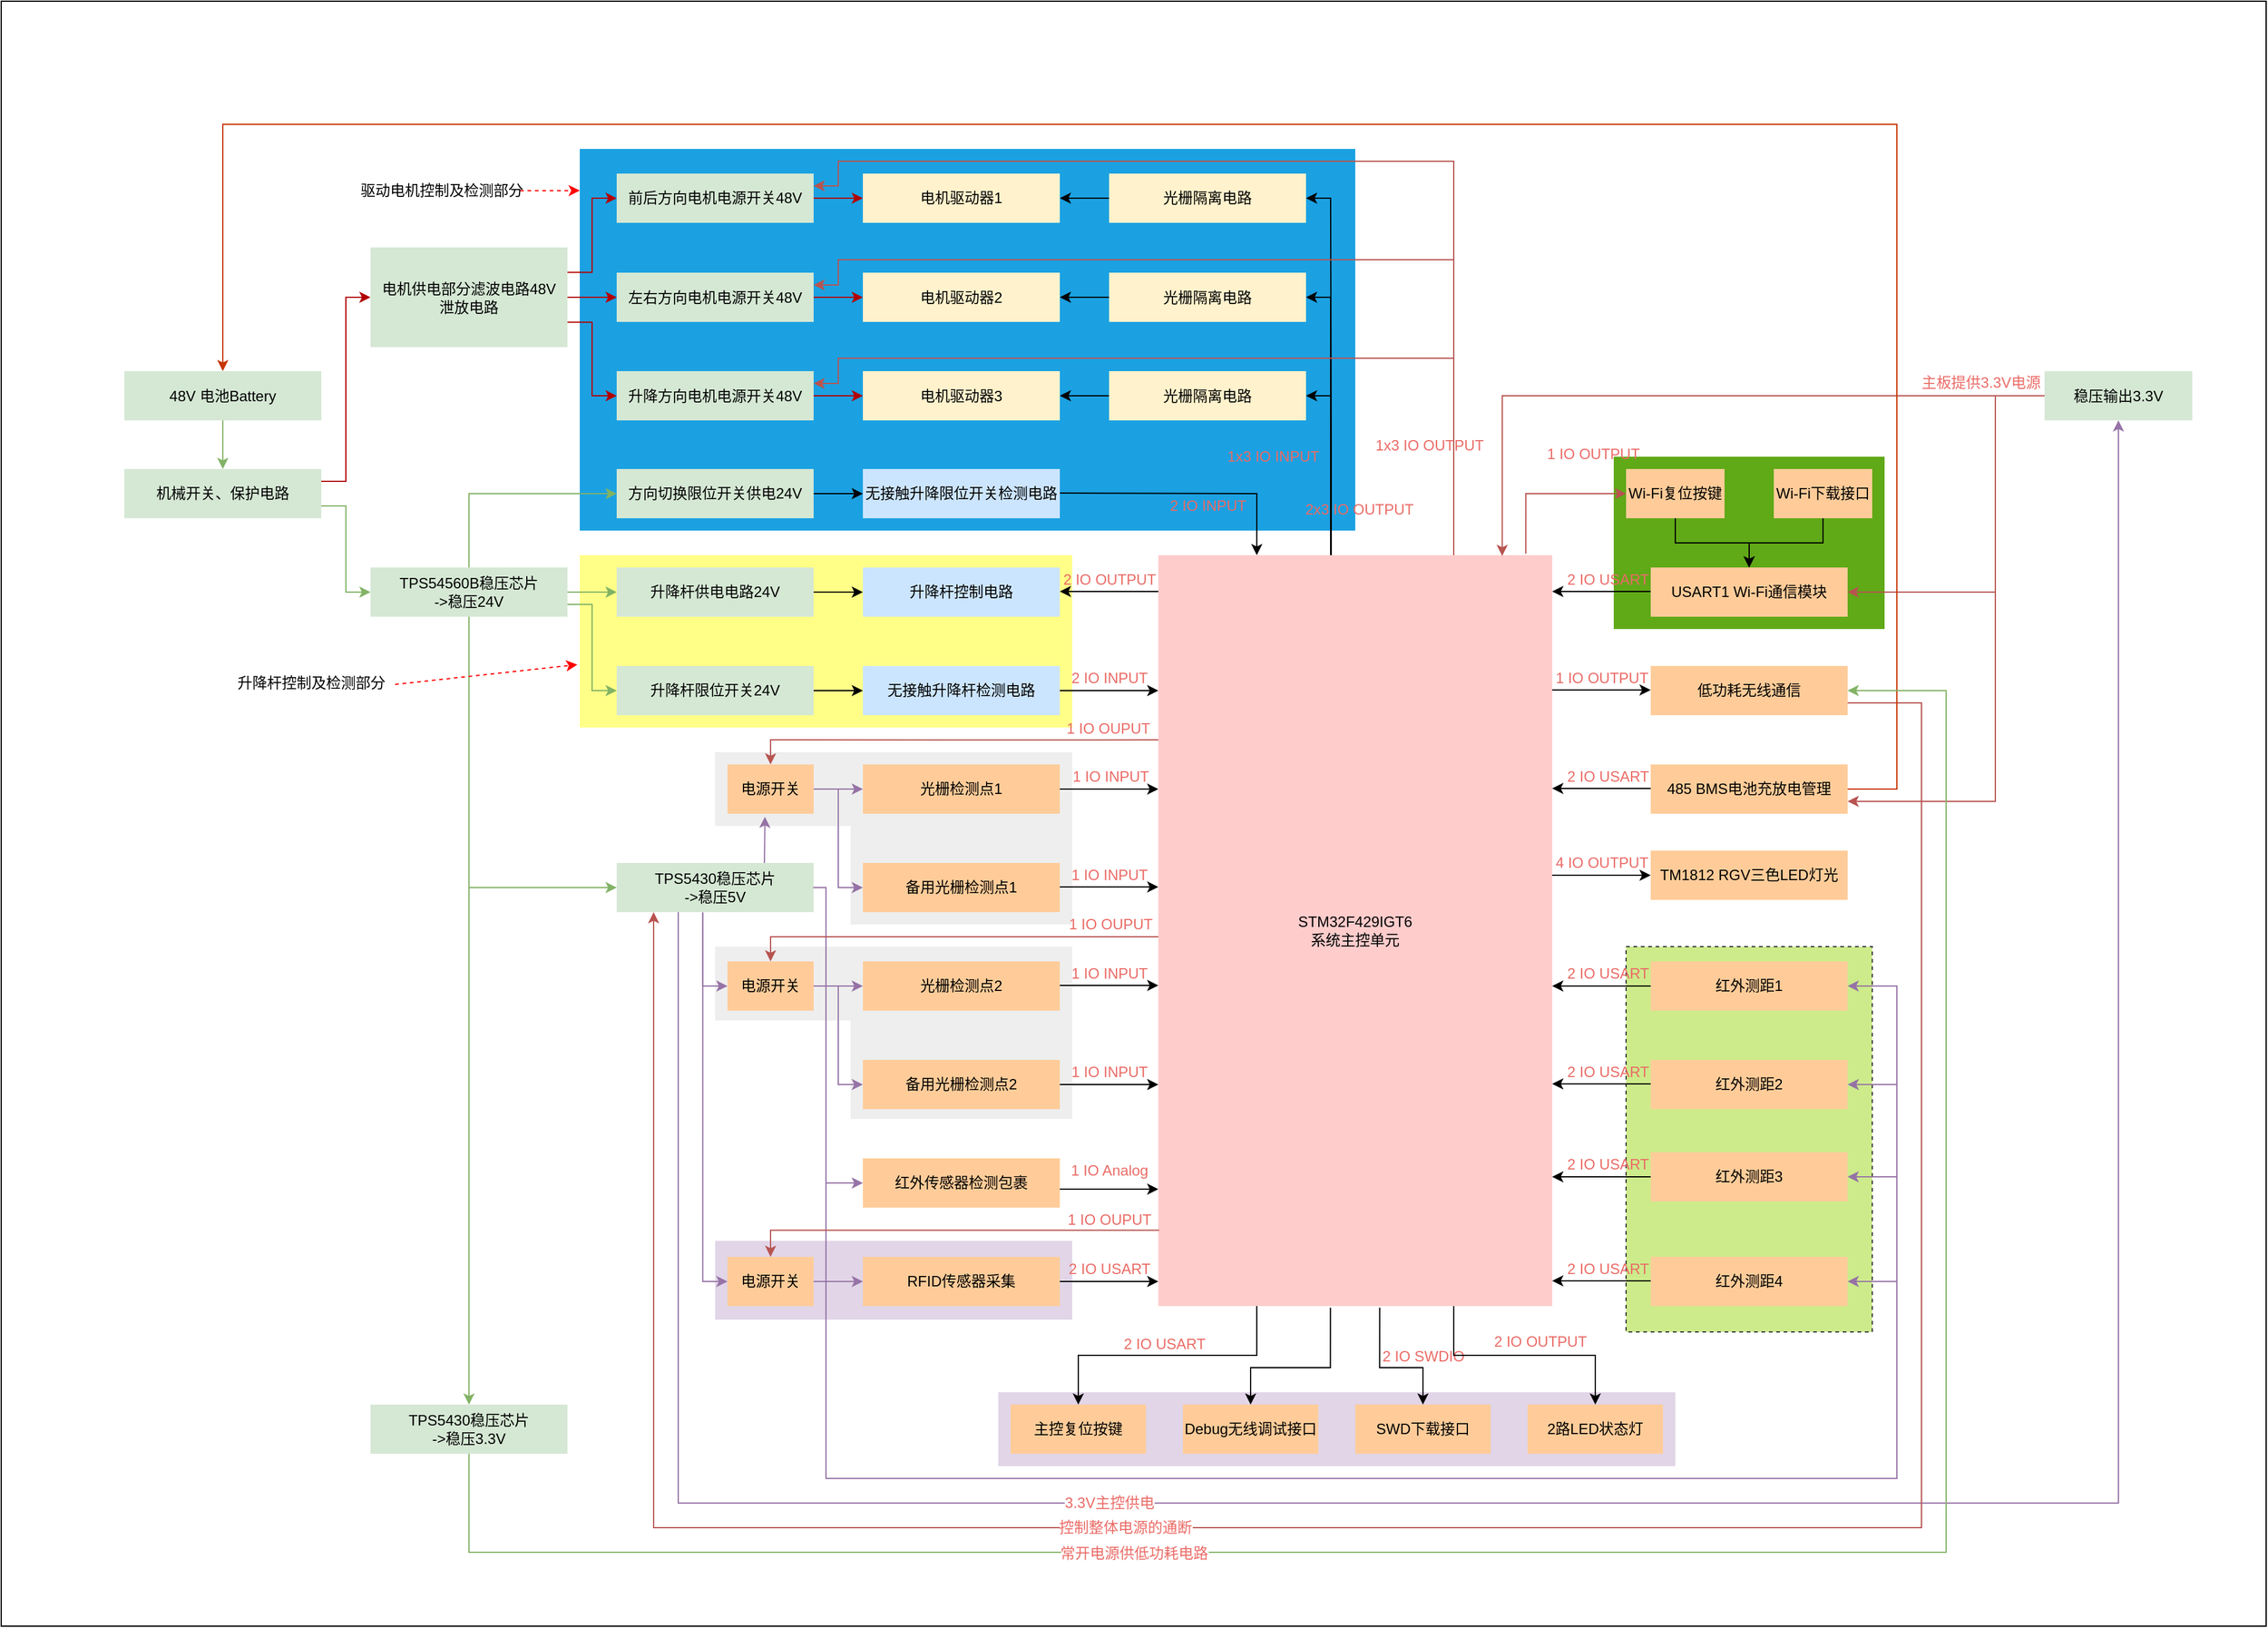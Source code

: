 <mxfile version="12.0.2" type="github" pages="1"><diagram id="swLJGi5v2HPjv_KgUqqM" name="第 1 页"><mxGraphModel dx="620" dy="350" grid="1" gridSize="10" guides="1" tooltips="1" connect="1" arrows="1" fold="1" page="1" pageScale="1" pageWidth="1169" pageHeight="827" math="0" shadow="0"><root><mxCell id="0"/><mxCell id="1" parent="0"/><mxCell id="vf1QiRnuAGm-zRcxdBqG-1" value="" style="rounded=0;whiteSpace=wrap;html=1;fillColor=none;" parent="1" vertex="1"><mxGeometry x="240" y="200" width="1840" height="1320" as="geometry"/></mxCell><mxCell id="vAtyXtitnbN9AJRjqvqJ-345" value="" style="rounded=0;whiteSpace=wrap;html=1;shadow=0;fillColor=#60a917;strokeColor=none;fontColor=#ffffff;" parent="1" vertex="1"><mxGeometry x="1550" y="570" width="220" height="140" as="geometry"/></mxCell><mxCell id="vAtyXtitnbN9AJRjqvqJ-344" value="" style="rounded=0;whiteSpace=wrap;html=1;strokeColor=none;strokeWidth=1;fillColor=#e1d5e7;align=left;noLabel=1;dashed=1;" parent="1" vertex="1"><mxGeometry x="820" y="1207" width="290" height="64" as="geometry"/></mxCell><mxCell id="vAtyXtitnbN9AJRjqvqJ-342" value="" style="rounded=0;whiteSpace=wrap;html=1;strokeColor=none;strokeWidth=1;fillColor=#eeeeee;align=left;noLabel=1;dashed=1;" parent="1" vertex="1"><mxGeometry x="820" y="968" width="180" height="60" as="geometry"/></mxCell><mxCell id="vAtyXtitnbN9AJRjqvqJ-343" value="" style="rounded=0;whiteSpace=wrap;html=1;strokeColor=none;strokeWidth=1;fillColor=#eeeeee;align=left;noLabel=1;dashed=1;" parent="1" vertex="1"><mxGeometry x="930" y="968" width="180" height="140" as="geometry"/></mxCell><mxCell id="vAtyXtitnbN9AJRjqvqJ-341" value="" style="rounded=0;whiteSpace=wrap;html=1;strokeColor=none;strokeWidth=1;fillColor=#eeeeee;align=left;noLabel=1;dashed=1;" parent="1" vertex="1"><mxGeometry x="820" y="810" width="180" height="60" as="geometry"/></mxCell><mxCell id="vAtyXtitnbN9AJRjqvqJ-336" value="" style="rounded=0;whiteSpace=wrap;html=1;strokeColor=none;strokeWidth=1;fillColor=#e1d5e7;align=left;noLabel=1;dashed=1;" parent="1" vertex="1"><mxGeometry x="1050" y="1330" width="550" height="60" as="geometry"/></mxCell><mxCell id="vAtyXtitnbN9AJRjqvqJ-335" value="" style="rounded=0;whiteSpace=wrap;html=1;strokeColor=none;strokeWidth=1;fillColor=#eeeeee;align=left;noLabel=1;dashed=1;" parent="1" vertex="1"><mxGeometry x="930" y="810" width="180" height="140" as="geometry"/></mxCell><mxCell id="vAtyXtitnbN9AJRjqvqJ-334" value="" style="rounded=0;whiteSpace=wrap;html=1;strokeColor=#36393d;strokeWidth=1;fillColor=#cdeb8b;align=left;noLabel=1;dashed=1;" parent="1" vertex="1"><mxGeometry x="1560" y="968" width="200" height="313" as="geometry"/></mxCell><mxCell id="vAtyXtitnbN9AJRjqvqJ-220" value="" style="rounded=0;whiteSpace=wrap;html=1;dashed=1;strokeColor=none;strokeWidth=1;fillColor=#1ba1e2;align=left;fontColor=#ffffff;" parent="1" vertex="1"><mxGeometry x="710" y="320" width="630" height="310" as="geometry"/></mxCell><mxCell id="vAtyXtitnbN9AJRjqvqJ-217" value="" style="rounded=0;whiteSpace=wrap;html=1;strokeColor=none;strokeWidth=1;fillColor=#ffff88;align=left;noLabel=1;dashed=1;" parent="1" vertex="1"><mxGeometry x="710" y="650" width="400" height="140" as="geometry"/></mxCell><mxCell id="vAtyXtitnbN9AJRjqvqJ-133" value="" style="edgeStyle=orthogonalEdgeStyle;rounded=0;orthogonalLoop=1;jettySize=auto;html=1;exitX=0.5;exitY=0;exitDx=0;exitDy=0;fillColor=#d5e8d4;strokeColor=#82b366;" parent="1" source="vAtyXtitnbN9AJRjqvqJ-2" target="vAtyXtitnbN9AJRjqvqJ-128" edge="1"><mxGeometry relative="1" as="geometry"><Array as="points"><mxPoint x="620" y="600"/></Array></mxGeometry></mxCell><mxCell id="vAtyXtitnbN9AJRjqvqJ-144" style="edgeStyle=orthogonalEdgeStyle;rounded=0;orthogonalLoop=1;jettySize=auto;html=1;exitX=0.5;exitY=1;exitDx=0;exitDy=0;entryX=0;entryY=0.5;entryDx=0;entryDy=0;fillColor=#d5e8d4;strokeColor=#82b366;" parent="1" source="vAtyXtitnbN9AJRjqvqJ-2" target="vAtyXtitnbN9AJRjqvqJ-114" edge="1"><mxGeometry relative="1" as="geometry"/></mxCell><mxCell id="vAtyXtitnbN9AJRjqvqJ-145" value="" style="edgeStyle=orthogonalEdgeStyle;rounded=0;orthogonalLoop=1;jettySize=auto;html=1;fillColor=#d5e8d4;strokeColor=#82b366;" parent="1" source="vAtyXtitnbN9AJRjqvqJ-2" target="vAtyXtitnbN9AJRjqvqJ-137" edge="1"><mxGeometry relative="1" as="geometry"/></mxCell><mxCell id="vAtyXtitnbN9AJRjqvqJ-203" style="edgeStyle=orthogonalEdgeStyle;rounded=0;orthogonalLoop=1;jettySize=auto;html=1;exitX=1;exitY=0.75;exitDx=0;exitDy=0;entryX=0;entryY=0.5;entryDx=0;entryDy=0;fillColor=#d5e8d4;strokeColor=#82b366;" parent="1" source="vAtyXtitnbN9AJRjqvqJ-2" target="vAtyXtitnbN9AJRjqvqJ-200" edge="1"><mxGeometry relative="1" as="geometry"/></mxCell><mxCell id="vAtyXtitnbN9AJRjqvqJ-288" style="edgeStyle=orthogonalEdgeStyle;rounded=0;orthogonalLoop=1;jettySize=auto;html=1;exitX=0.5;exitY=1;exitDx=0;exitDy=0;entryX=0.5;entryY=0;entryDx=0;entryDy=0;strokeColor=#82b366;fontColor=#EA6B66;fillColor=#d5e8d4;" parent="1" source="vAtyXtitnbN9AJRjqvqJ-2" target="vAtyXtitnbN9AJRjqvqJ-287" edge="1"><mxGeometry relative="1" as="geometry"/></mxCell><mxCell id="vAtyXtitnbN9AJRjqvqJ-2" value="TPS54560B稳压芯片&lt;br&gt;-&amp;gt;稳压24V" style="rounded=0;whiteSpace=wrap;html=1;shadow=0;fillColor=#d5e8d4;strokeColor=none;" parent="1" vertex="1"><mxGeometry x="540" y="660" width="160" height="40" as="geometry"/></mxCell><mxCell id="vAtyXtitnbN9AJRjqvqJ-177" style="edgeStyle=orthogonalEdgeStyle;rounded=0;orthogonalLoop=1;jettySize=auto;html=1;entryX=1;entryY=0.5;entryDx=0;entryDy=0;" parent="1" source="vAtyXtitnbN9AJRjqvqJ-3" target="vAtyXtitnbN9AJRjqvqJ-169" edge="1"><mxGeometry relative="1" as="geometry"><Array as="points"><mxPoint x="1320" y="521"/></Array></mxGeometry></mxCell><mxCell id="vAtyXtitnbN9AJRjqvqJ-179" style="edgeStyle=orthogonalEdgeStyle;rounded=0;orthogonalLoop=1;jettySize=auto;html=1;entryX=1;entryY=0.5;entryDx=0;entryDy=0;" parent="1" source="vAtyXtitnbN9AJRjqvqJ-3" target="vAtyXtitnbN9AJRjqvqJ-168" edge="1"><mxGeometry relative="1" as="geometry"><Array as="points"><mxPoint x="1320" y="441"/></Array></mxGeometry></mxCell><mxCell id="vAtyXtitnbN9AJRjqvqJ-180" style="edgeStyle=orthogonalEdgeStyle;rounded=0;orthogonalLoop=1;jettySize=auto;html=1;exitX=0.439;exitY=0.001;exitDx=0;exitDy=0;entryX=1;entryY=0.5;entryDx=0;entryDy=0;exitPerimeter=0;" parent="1" source="vAtyXtitnbN9AJRjqvqJ-3" target="vAtyXtitnbN9AJRjqvqJ-167" edge="1"><mxGeometry relative="1" as="geometry"><Array as="points"><mxPoint x="1320" y="580"/><mxPoint x="1320" y="360"/></Array></mxGeometry></mxCell><mxCell id="vAtyXtitnbN9AJRjqvqJ-227" value="2x3 IO OUTPUT" style="text;resizable=0;points=[];align=center;verticalAlign=middle;labelBackgroundColor=none;fontColor=#EA6B66;html=1;" parent="vAtyXtitnbN9AJRjqvqJ-180" vertex="1" connectable="0"><mxGeometry x="-0.546" y="63" relative="1" as="geometry"><mxPoint x="22.5" y="-30" as="offset"/></mxGeometry></mxCell><mxCell id="vAtyXtitnbN9AJRjqvqJ-242" style="edgeStyle=orthogonalEdgeStyle;rounded=0;orthogonalLoop=1;jettySize=auto;html=1;exitX=0.75;exitY=0;exitDx=0;exitDy=0;entryX=1;entryY=0.25;entryDx=0;entryDy=0;strokeColor=#b85450;fontColor=#EA6B66;fillColor=#f8cecc;" parent="1" source="vAtyXtitnbN9AJRjqvqJ-3" target="vAtyXtitnbN9AJRjqvqJ-120" edge="1"><mxGeometry relative="1" as="geometry"><Array as="points"><mxPoint x="1420" y="490"/><mxPoint x="920" y="490"/><mxPoint x="920" y="511"/></Array></mxGeometry></mxCell><mxCell id="vAtyXtitnbN9AJRjqvqJ-243" style="edgeStyle=orthogonalEdgeStyle;rounded=0;orthogonalLoop=1;jettySize=auto;html=1;exitX=0.75;exitY=0;exitDx=0;exitDy=0;entryX=1;entryY=0.25;entryDx=0;entryDy=0;strokeColor=#b85450;fontColor=#EA6B66;fillColor=#f8cecc;" parent="1" source="vAtyXtitnbN9AJRjqvqJ-3" target="vAtyXtitnbN9AJRjqvqJ-122" edge="1"><mxGeometry relative="1" as="geometry"><Array as="points"><mxPoint x="1420" y="410"/><mxPoint x="920" y="410"/><mxPoint x="920" y="431"/></Array></mxGeometry></mxCell><mxCell id="vAtyXtitnbN9AJRjqvqJ-244" style="edgeStyle=orthogonalEdgeStyle;rounded=0;orthogonalLoop=1;jettySize=auto;html=1;exitX=0.75;exitY=0;exitDx=0;exitDy=0;entryX=1;entryY=0.25;entryDx=0;entryDy=0;strokeColor=#b85450;fontColor=#EA6B66;fillColor=#f8cecc;" parent="1" source="vAtyXtitnbN9AJRjqvqJ-3" target="vAtyXtitnbN9AJRjqvqJ-123" edge="1"><mxGeometry relative="1" as="geometry"><Array as="points"><mxPoint x="1420" y="330"/><mxPoint x="920" y="330"/><mxPoint x="920" y="350"/></Array></mxGeometry></mxCell><mxCell id="vAtyXtitnbN9AJRjqvqJ-245" value="1x3 IO OUTPUT" style="text;html=1;resizable=0;points=[];align=center;verticalAlign=middle;labelBackgroundColor=none;fontColor=#EA6B66;" parent="vAtyXtitnbN9AJRjqvqJ-244" vertex="1" connectable="0"><mxGeometry x="-0.852" y="1" relative="1" as="geometry"><mxPoint x="-19" y="-26" as="offset"/></mxGeometry></mxCell><mxCell id="vAtyXtitnbN9AJRjqvqJ-294" style="edgeStyle=orthogonalEdgeStyle;rounded=0;orthogonalLoop=1;jettySize=auto;html=1;exitX=0.25;exitY=1;exitDx=0;exitDy=0;strokeColor=#000000;fontColor=#EA6B66;" parent="1" source="vAtyXtitnbN9AJRjqvqJ-3" target="vAtyXtitnbN9AJRjqvqJ-281" edge="1"><mxGeometry relative="1" as="geometry"/></mxCell><mxCell id="vAtyXtitnbN9AJRjqvqJ-295" style="edgeStyle=orthogonalEdgeStyle;rounded=0;orthogonalLoop=1;jettySize=auto;html=1;exitX=0.437;exitY=1.002;exitDx=0;exitDy=0;entryX=0.5;entryY=0;entryDx=0;entryDy=0;strokeColor=#000000;fontColor=#EA6B66;exitPerimeter=0;" parent="1" source="vAtyXtitnbN9AJRjqvqJ-3" target="vAtyXtitnbN9AJRjqvqJ-282" edge="1"><mxGeometry relative="1" as="geometry"><Array as="points"><mxPoint x="1320" y="1310"/><mxPoint x="1255" y="1310"/></Array></mxGeometry></mxCell><mxCell id="vAtyXtitnbN9AJRjqvqJ-296" style="edgeStyle=orthogonalEdgeStyle;rounded=0;orthogonalLoop=1;jettySize=auto;html=1;entryX=0.5;entryY=0;entryDx=0;entryDy=0;strokeColor=#000000;fontColor=#EA6B66;exitX=0.562;exitY=1.002;exitDx=0;exitDy=0;exitPerimeter=0;" parent="1" source="vAtyXtitnbN9AJRjqvqJ-3" target="vAtyXtitnbN9AJRjqvqJ-280" edge="1"><mxGeometry relative="1" as="geometry"><mxPoint x="1340" y="1260" as="sourcePoint"/><Array as="points"><mxPoint x="1360" y="1310"/><mxPoint x="1395" y="1310"/></Array></mxGeometry></mxCell><mxCell id="vAtyXtitnbN9AJRjqvqJ-338" value="2 IO SWDIO" style="text;html=1;resizable=0;points=[];align=center;verticalAlign=middle;labelBackgroundColor=none;fontColor=#EA6B66;" parent="vAtyXtitnbN9AJRjqvqJ-296" vertex="1" connectable="0"><mxGeometry x="-0.606" y="15" relative="1" as="geometry"><mxPoint x="20" y="17.5" as="offset"/></mxGeometry></mxCell><mxCell id="vAtyXtitnbN9AJRjqvqJ-346" style="edgeStyle=orthogonalEdgeStyle;rounded=0;orthogonalLoop=1;jettySize=auto;html=1;exitX=0.933;exitY=-0.002;exitDx=0;exitDy=0;entryX=0;entryY=0.5;entryDx=0;entryDy=0;strokeColor=#B85450;fontColor=#EA6B66;exitPerimeter=0;" parent="1" source="vAtyXtitnbN9AJRjqvqJ-3" target="vAtyXtitnbN9AJRjqvqJ-283" edge="1"><mxGeometry relative="1" as="geometry"><Array as="points"><mxPoint x="1478" y="600"/></Array></mxGeometry></mxCell><mxCell id="vAtyXtitnbN9AJRjqvqJ-347" value="1 IO OUTPUT" style="text;html=1;resizable=0;points=[];align=center;verticalAlign=middle;labelBackgroundColor=none;fontColor=#EA6B66;" parent="vAtyXtitnbN9AJRjqvqJ-346" vertex="1" connectable="0"><mxGeometry x="-0.253" y="-23" relative="1" as="geometry"><mxPoint x="31.5" y="-33" as="offset"/></mxGeometry></mxCell><mxCell id="NJfnRs9i10rJ8kWKy58w-4" style="edgeStyle=orthogonalEdgeStyle;rounded=0;orthogonalLoop=1;jettySize=auto;html=1;exitX=0.75;exitY=1;exitDx=0;exitDy=0;" edge="1" parent="1" source="vAtyXtitnbN9AJRjqvqJ-3" target="NJfnRs9i10rJ8kWKy58w-3"><mxGeometry relative="1" as="geometry"/></mxCell><mxCell id="vAtyXtitnbN9AJRjqvqJ-3" value="STM32F429IGT6&lt;br&gt;系统主控单元" style="rounded=0;whiteSpace=wrap;html=1;shadow=0;fillColor=#ffcccc;strokeColor=none;" parent="1" vertex="1"><mxGeometry x="1180" y="650" width="320" height="610" as="geometry"/></mxCell><mxCell id="vAtyXtitnbN9AJRjqvqJ-118" style="edgeStyle=orthogonalEdgeStyle;rounded=0;orthogonalLoop=1;jettySize=auto;html=1;exitX=1;exitY=0.25;exitDx=0;exitDy=0;entryX=0;entryY=0.5;entryDx=0;entryDy=0;fillColor=#e51400;strokeColor=#B20000;" parent="1" source="vAtyXtitnbN9AJRjqvqJ-112" target="vAtyXtitnbN9AJRjqvqJ-116" edge="1"><mxGeometry relative="1" as="geometry"/></mxCell><mxCell id="vAtyXtitnbN9AJRjqvqJ-127" style="edgeStyle=orthogonalEdgeStyle;rounded=0;orthogonalLoop=1;jettySize=auto;html=1;exitX=1;exitY=0.75;exitDx=0;exitDy=0;entryX=0;entryY=0.5;entryDx=0;entryDy=0;fillColor=#d5e8d4;strokeColor=#82b366;" parent="1" source="vAtyXtitnbN9AJRjqvqJ-112" target="vAtyXtitnbN9AJRjqvqJ-2" edge="1"><mxGeometry relative="1" as="geometry"/></mxCell><mxCell id="vAtyXtitnbN9AJRjqvqJ-112" value="机械开关、保护电路" style="rounded=0;whiteSpace=wrap;html=1;shadow=0;fillColor=#d5e8d4;strokeColor=none;" parent="1" vertex="1"><mxGeometry x="340" y="580" width="160" height="40" as="geometry"/></mxCell><mxCell id="vAtyXtitnbN9AJRjqvqJ-298" style="edgeStyle=orthogonalEdgeStyle;rounded=0;orthogonalLoop=1;jettySize=auto;html=1;exitX=1;exitY=0.5;exitDx=0;exitDy=0;entryX=1;entryY=0.5;entryDx=0;entryDy=0;strokeColor=#9673a6;fontColor=#EA6B66;fillColor=#e1d5e7;" parent="1" source="vAtyXtitnbN9AJRjqvqJ-114" target="vAtyXtitnbN9AJRjqvqJ-254" edge="1"><mxGeometry relative="1" as="geometry"><Array as="points"><mxPoint x="910" y="920"/><mxPoint x="910" y="1400"/><mxPoint x="1780" y="1400"/><mxPoint x="1780" y="1000"/></Array></mxGeometry></mxCell><mxCell id="vAtyXtitnbN9AJRjqvqJ-299" style="edgeStyle=orthogonalEdgeStyle;rounded=0;orthogonalLoop=1;jettySize=auto;html=1;exitX=1;exitY=0.5;exitDx=0;exitDy=0;entryX=1;entryY=0.5;entryDx=0;entryDy=0;strokeColor=#9673a6;fontColor=#EA6B66;fillColor=#e1d5e7;" parent="1" source="vAtyXtitnbN9AJRjqvqJ-114" target="vAtyXtitnbN9AJRjqvqJ-255" edge="1"><mxGeometry relative="1" as="geometry"><Array as="points"><mxPoint x="910" y="920"/><mxPoint x="910" y="1400"/><mxPoint x="1780" y="1400"/><mxPoint x="1780" y="1080"/></Array></mxGeometry></mxCell><mxCell id="vAtyXtitnbN9AJRjqvqJ-300" style="edgeStyle=orthogonalEdgeStyle;rounded=0;orthogonalLoop=1;jettySize=auto;html=1;exitX=1;exitY=0.5;exitDx=0;exitDy=0;entryX=1;entryY=0.5;entryDx=0;entryDy=0;strokeColor=#9673a6;fontColor=#EA6B66;fillColor=#e1d5e7;" parent="1" source="vAtyXtitnbN9AJRjqvqJ-114" target="vAtyXtitnbN9AJRjqvqJ-256" edge="1"><mxGeometry relative="1" as="geometry"><Array as="points"><mxPoint x="910" y="920"/><mxPoint x="910" y="1400"/><mxPoint x="1780" y="1400"/><mxPoint x="1780" y="1155"/></Array></mxGeometry></mxCell><mxCell id="vAtyXtitnbN9AJRjqvqJ-301" style="edgeStyle=orthogonalEdgeStyle;rounded=0;orthogonalLoop=1;jettySize=auto;html=1;exitX=1;exitY=0.5;exitDx=0;exitDy=0;entryX=1;entryY=0.5;entryDx=0;entryDy=0;strokeColor=#9673a6;fontColor=#EA6B66;fillColor=#e1d5e7;" parent="1" source="vAtyXtitnbN9AJRjqvqJ-114" target="vAtyXtitnbN9AJRjqvqJ-257" edge="1"><mxGeometry relative="1" as="geometry"><Array as="points"><mxPoint x="910" y="920"/><mxPoint x="910" y="1400"/><mxPoint x="1780" y="1400"/><mxPoint x="1780" y="1240"/></Array></mxGeometry></mxCell><mxCell id="vAtyXtitnbN9AJRjqvqJ-307" style="edgeStyle=orthogonalEdgeStyle;rounded=0;orthogonalLoop=1;jettySize=auto;html=1;exitX=0.75;exitY=0;exitDx=0;exitDy=0;entryX=0.435;entryY=1.061;entryDx=0;entryDy=0;entryPerimeter=0;strokeColor=#9673a6;fontColor=#EA6B66;fillColor=#e1d5e7;" parent="1" source="vAtyXtitnbN9AJRjqvqJ-114" target="vAtyXtitnbN9AJRjqvqJ-306" edge="1"><mxGeometry relative="1" as="geometry"/></mxCell><mxCell id="vAtyXtitnbN9AJRjqvqJ-317" style="edgeStyle=orthogonalEdgeStyle;rounded=0;orthogonalLoop=1;jettySize=auto;html=1;exitX=0.437;exitY=1.015;exitDx=0;exitDy=0;entryX=0;entryY=0.5;entryDx=0;entryDy=0;strokeColor=#9673a6;fontColor=#EA6B66;exitPerimeter=0;fillColor=#e1d5e7;" parent="1" source="vAtyXtitnbN9AJRjqvqJ-114" target="vAtyXtitnbN9AJRjqvqJ-312" edge="1"><mxGeometry relative="1" as="geometry"><Array as="points"><mxPoint x="810" y="1000"/></Array></mxGeometry></mxCell><mxCell id="vAtyXtitnbN9AJRjqvqJ-318" style="edgeStyle=orthogonalEdgeStyle;rounded=0;orthogonalLoop=1;jettySize=auto;html=1;exitX=0.437;exitY=1.003;exitDx=0;exitDy=0;entryX=0;entryY=0.5;entryDx=0;entryDy=0;strokeColor=#9673a6;fontColor=#EA6B66;exitPerimeter=0;fillColor=#e1d5e7;" parent="1" source="vAtyXtitnbN9AJRjqvqJ-114" target="vAtyXtitnbN9AJRjqvqJ-303" edge="1"><mxGeometry relative="1" as="geometry"><Array as="points"><mxPoint x="810" y="1240"/></Array></mxGeometry></mxCell><mxCell id="vAtyXtitnbN9AJRjqvqJ-114" value="TPS5430稳压芯片&lt;br&gt;-&amp;gt;稳压5V" style="rounded=0;whiteSpace=wrap;html=1;shadow=0;fillColor=#d5e8d4;strokeColor=none;" parent="1" vertex="1"><mxGeometry x="740" y="900" width="160" height="40" as="geometry"/></mxCell><mxCell id="vAtyXtitnbN9AJRjqvqJ-124" value="" style="edgeStyle=orthogonalEdgeStyle;rounded=0;orthogonalLoop=1;jettySize=auto;html=1;fillColor=#e51400;strokeColor=#B20000;" parent="1" source="vAtyXtitnbN9AJRjqvqJ-116" target="vAtyXtitnbN9AJRjqvqJ-122" edge="1"><mxGeometry relative="1" as="geometry"/></mxCell><mxCell id="vAtyXtitnbN9AJRjqvqJ-125" style="edgeStyle=orthogonalEdgeStyle;rounded=0;orthogonalLoop=1;jettySize=auto;html=1;exitX=1;exitY=0.25;exitDx=0;exitDy=0;entryX=0;entryY=0.5;entryDx=0;entryDy=0;fillColor=#e51400;strokeColor=#B20000;" parent="1" source="vAtyXtitnbN9AJRjqvqJ-116" target="vAtyXtitnbN9AJRjqvqJ-123" edge="1"><mxGeometry relative="1" as="geometry"/></mxCell><mxCell id="vAtyXtitnbN9AJRjqvqJ-126" style="edgeStyle=orthogonalEdgeStyle;rounded=0;orthogonalLoop=1;jettySize=auto;html=1;exitX=1;exitY=0.75;exitDx=0;exitDy=0;entryX=0;entryY=0.5;entryDx=0;entryDy=0;fillColor=#e51400;strokeColor=#B20000;" parent="1" source="vAtyXtitnbN9AJRjqvqJ-116" target="vAtyXtitnbN9AJRjqvqJ-120" edge="1"><mxGeometry relative="1" as="geometry"/></mxCell><mxCell id="vAtyXtitnbN9AJRjqvqJ-116" value="电机供电部分滤波电路48V&lt;br&gt;泄放电路" style="rounded=0;whiteSpace=wrap;html=1;shadow=0;fillColor=#d5e8d4;strokeColor=none;" parent="1" vertex="1"><mxGeometry x="540" y="400" width="160" height="81" as="geometry"/></mxCell><mxCell id="vAtyXtitnbN9AJRjqvqJ-172" value="" style="edgeStyle=orthogonalEdgeStyle;rounded=0;orthogonalLoop=1;jettySize=auto;html=1;fillColor=#e51400;strokeColor=#B20000;" parent="1" source="vAtyXtitnbN9AJRjqvqJ-120" target="vAtyXtitnbN9AJRjqvqJ-152" edge="1"><mxGeometry relative="1" as="geometry"/></mxCell><mxCell id="vAtyXtitnbN9AJRjqvqJ-120" value="升降方向电机电源开关48V" style="rounded=0;whiteSpace=wrap;html=1;shadow=0;fillColor=#d5e8d4;strokeColor=none;" parent="1" vertex="1"><mxGeometry x="740" y="500.5" width="160" height="40" as="geometry"/></mxCell><mxCell id="vAtyXtitnbN9AJRjqvqJ-171" value="" style="edgeStyle=orthogonalEdgeStyle;rounded=0;orthogonalLoop=1;jettySize=auto;html=1;fillColor=#e51400;strokeColor=#B20000;" parent="1" source="vAtyXtitnbN9AJRjqvqJ-122" target="vAtyXtitnbN9AJRjqvqJ-151" edge="1"><mxGeometry relative="1" as="geometry"/></mxCell><mxCell id="vAtyXtitnbN9AJRjqvqJ-122" value="左右方向电机电源开关48V" style="rounded=0;whiteSpace=wrap;html=1;shadow=0;fillColor=#d5e8d4;strokeColor=none;" parent="1" vertex="1"><mxGeometry x="740" y="420.5" width="160" height="40" as="geometry"/></mxCell><mxCell id="vAtyXtitnbN9AJRjqvqJ-170" value="" style="edgeStyle=orthogonalEdgeStyle;rounded=0;orthogonalLoop=1;jettySize=auto;html=1;fillColor=#e51400;strokeColor=#B20000;" parent="1" source="vAtyXtitnbN9AJRjqvqJ-123" target="vAtyXtitnbN9AJRjqvqJ-150" edge="1"><mxGeometry relative="1" as="geometry"/></mxCell><mxCell id="vAtyXtitnbN9AJRjqvqJ-123" value="前后方向电机电源开关48V" style="rounded=0;whiteSpace=wrap;html=1;shadow=0;fillColor=#d5e8d4;strokeColor=none;" parent="1" vertex="1"><mxGeometry x="740" y="340" width="160" height="40" as="geometry"/></mxCell><mxCell id="vAtyXtitnbN9AJRjqvqJ-156" value="" style="edgeStyle=orthogonalEdgeStyle;rounded=0;orthogonalLoop=1;jettySize=auto;html=1;" parent="1" source="vAtyXtitnbN9AJRjqvqJ-128" target="vAtyXtitnbN9AJRjqvqJ-134" edge="1"><mxGeometry relative="1" as="geometry"/></mxCell><mxCell id="vAtyXtitnbN9AJRjqvqJ-128" value="方向切换限位开关供电24V" style="rounded=0;whiteSpace=wrap;html=1;shadow=0;fillColor=#d5e8d4;strokeColor=none;" parent="1" vertex="1"><mxGeometry x="740" y="580" width="160" height="40" as="geometry"/></mxCell><mxCell id="vAtyXtitnbN9AJRjqvqJ-134" value="&lt;span style=&quot;white-space: normal&quot;&gt;无接触升降限位开关检测电路&lt;/span&gt;" style="rounded=0;whiteSpace=wrap;html=1;shadow=0;fillColor=#cce5ff;strokeColor=none;" parent="1" vertex="1"><mxGeometry x="940" y="580" width="160" height="40" as="geometry"/></mxCell><mxCell id="vAtyXtitnbN9AJRjqvqJ-140" value="" style="edgeStyle=orthogonalEdgeStyle;rounded=0;orthogonalLoop=1;jettySize=auto;html=1;" parent="1" source="vAtyXtitnbN9AJRjqvqJ-137" target="vAtyXtitnbN9AJRjqvqJ-139" edge="1"><mxGeometry relative="1" as="geometry"/></mxCell><mxCell id="vAtyXtitnbN9AJRjqvqJ-137" value="升降杆供电电路24V" style="rounded=0;whiteSpace=wrap;html=1;shadow=0;fillColor=#d5e8d4;strokeColor=none;" parent="1" vertex="1"><mxGeometry x="740" y="660" width="160" height="40" as="geometry"/></mxCell><mxCell id="vAtyXtitnbN9AJRjqvqJ-139" value="升降杆控制电路" style="rounded=0;whiteSpace=wrap;html=1;shadow=0;fillColor=#cce5ff;strokeColor=none;" parent="1" vertex="1"><mxGeometry x="940" y="660" width="160" height="40" as="geometry"/></mxCell><mxCell id="vAtyXtitnbN9AJRjqvqJ-226" style="edgeStyle=orthogonalEdgeStyle;rounded=0;orthogonalLoop=1;jettySize=auto;html=1;entryX=0.5;entryY=1;entryDx=0;entryDy=0;strokeColor=#9673a6;fontColor=none;fillColor=#e1d5e7;" parent="1" target="vAtyXtitnbN9AJRjqvqJ-225" edge="1"><mxGeometry relative="1" as="geometry"><mxPoint x="790" y="940" as="sourcePoint"/><Array as="points"><mxPoint x="790" y="940"/><mxPoint x="790" y="1420"/><mxPoint x="1960" y="1420"/></Array></mxGeometry></mxCell><mxCell id="vAtyXtitnbN9AJRjqvqJ-340" value="3.3V主控供电" style="text;html=1;resizable=0;points=[];align=center;verticalAlign=middle;labelBackgroundColor=#ffffff;fontColor=#EA6B66;" parent="vAtyXtitnbN9AJRjqvqJ-226" vertex="1" connectable="0"><mxGeometry x="-0.315" y="-2" relative="1" as="geometry"><mxPoint x="-36.5" y="-2" as="offset"/></mxGeometry></mxCell><mxCell id="vAtyXtitnbN9AJRjqvqJ-259" style="edgeStyle=orthogonalEdgeStyle;rounded=0;orthogonalLoop=1;jettySize=auto;html=1;exitX=1;exitY=0.5;exitDx=0;exitDy=0;entryX=0;entryY=0.5;entryDx=0;entryDy=0;strokeColor=#9673a6;fontColor=#EA6B66;fillColor=#e1d5e7;" parent="1" target="vAtyXtitnbN9AJRjqvqJ-247" edge="1"><mxGeometry relative="1" as="geometry"><mxPoint x="899.667" y="920" as="sourcePoint"/><Array as="points"><mxPoint x="910" y="920"/><mxPoint x="910" y="1160"/></Array></mxGeometry></mxCell><mxCell id="vAtyXtitnbN9AJRjqvqJ-150" value="电机驱动器1" style="rounded=0;whiteSpace=wrap;html=1;shadow=0;fillColor=#fff2cc;strokeColor=none;" parent="1" vertex="1"><mxGeometry x="940" y="340.0" width="160" height="40" as="geometry"/></mxCell><mxCell id="vAtyXtitnbN9AJRjqvqJ-151" value="电机驱动器2" style="rounded=0;whiteSpace=wrap;html=1;shadow=0;fillColor=#fff2cc;strokeColor=none;" parent="1" vertex="1"><mxGeometry x="940" y="420.5" width="160" height="40" as="geometry"/></mxCell><mxCell id="vAtyXtitnbN9AJRjqvqJ-152" value="电机驱动器3" style="rounded=0;whiteSpace=wrap;html=1;shadow=0;fillColor=#fff2cc;strokeColor=none;" parent="1" vertex="1"><mxGeometry x="940" y="500.5" width="160" height="40" as="geometry"/></mxCell><mxCell id="vAtyXtitnbN9AJRjqvqJ-157" value="光栅检测点1" style="rounded=0;whiteSpace=wrap;html=1;shadow=0;fillColor=#ffcc99;strokeColor=none;" parent="1" vertex="1"><mxGeometry x="940" y="820" width="160" height="40" as="geometry"/></mxCell><mxCell id="vAtyXtitnbN9AJRjqvqJ-158" value="&lt;span style=&quot;white-space: normal&quot;&gt;备用光栅检测点1&lt;/span&gt;" style="rounded=0;whiteSpace=wrap;html=1;shadow=0;fillColor=#ffcc99;strokeColor=none;" parent="1" vertex="1"><mxGeometry x="940" y="900" width="160" height="40" as="geometry"/></mxCell><mxCell id="vAtyXtitnbN9AJRjqvqJ-160" value="光栅检测点2" style="rounded=0;whiteSpace=wrap;html=1;shadow=0;fillColor=#ffcc99;strokeColor=none;" parent="1" vertex="1"><mxGeometry x="940" y="980" width="160" height="40" as="geometry"/></mxCell><mxCell id="vAtyXtitnbN9AJRjqvqJ-161" value="备用光栅检测点2" style="rounded=0;whiteSpace=wrap;html=1;shadow=0;fillColor=#ffcc99;strokeColor=none;" parent="1" vertex="1"><mxGeometry x="940" y="1060" width="160" height="40" as="geometry"/></mxCell><mxCell id="vAtyXtitnbN9AJRjqvqJ-174" value="" style="edgeStyle=orthogonalEdgeStyle;rounded=0;orthogonalLoop=1;jettySize=auto;html=1;" parent="1" source="vAtyXtitnbN9AJRjqvqJ-167" target="vAtyXtitnbN9AJRjqvqJ-150" edge="1"><mxGeometry relative="1" as="geometry"/></mxCell><mxCell id="vAtyXtitnbN9AJRjqvqJ-167" value="光栅隔离电路" style="rounded=0;whiteSpace=wrap;html=1;shadow=0;fillColor=#fff2cc;strokeColor=none;" parent="1" vertex="1"><mxGeometry x="1140" y="340" width="160" height="40" as="geometry"/></mxCell><mxCell id="vAtyXtitnbN9AJRjqvqJ-175" value="" style="edgeStyle=orthogonalEdgeStyle;rounded=0;orthogonalLoop=1;jettySize=auto;html=1;" parent="1" source="vAtyXtitnbN9AJRjqvqJ-168" target="vAtyXtitnbN9AJRjqvqJ-151" edge="1"><mxGeometry relative="1" as="geometry"/></mxCell><mxCell id="vAtyXtitnbN9AJRjqvqJ-168" value="光栅隔离电路" style="rounded=0;whiteSpace=wrap;html=1;shadow=0;fillColor=#fff2cc;strokeColor=none;" parent="1" vertex="1"><mxGeometry x="1140" y="420.5" width="160" height="40" as="geometry"/></mxCell><mxCell id="vAtyXtitnbN9AJRjqvqJ-176" value="" style="edgeStyle=orthogonalEdgeStyle;rounded=0;orthogonalLoop=1;jettySize=auto;html=1;" parent="1" source="vAtyXtitnbN9AJRjqvqJ-169" target="vAtyXtitnbN9AJRjqvqJ-152" edge="1"><mxGeometry relative="1" as="geometry"/></mxCell><mxCell id="vAtyXtitnbN9AJRjqvqJ-169" value="光栅隔离电路" style="rounded=0;whiteSpace=wrap;html=1;shadow=0;fillColor=#fff2cc;strokeColor=none;" parent="1" vertex="1"><mxGeometry x="1140" y="500.5" width="160" height="40" as="geometry"/></mxCell><mxCell id="vAtyXtitnbN9AJRjqvqJ-187" style="edgeStyle=orthogonalEdgeStyle;rounded=0;orthogonalLoop=1;jettySize=auto;html=1;exitX=0;exitY=0.313;exitDx=0;exitDy=0;entryX=1;entryY=0.5;entryDx=0;entryDy=0;exitPerimeter=0;" parent="1" edge="1"><mxGeometry relative="1" as="geometry"><mxPoint x="1100" y="760" as="sourcePoint"/><mxPoint x="1180" y="760" as="targetPoint"/></mxGeometry></mxCell><mxCell id="vAtyXtitnbN9AJRjqvqJ-231" value="2 IO INPUT" style="text;html=1;resizable=0;points=[];align=center;verticalAlign=middle;labelBackgroundColor=none;fontColor=#EA6B66;" parent="vAtyXtitnbN9AJRjqvqJ-187" vertex="1" connectable="0"><mxGeometry x="-0.09" y="-1" relative="1" as="geometry"><mxPoint x="3.276" y="-11" as="offset"/></mxGeometry></mxCell><mxCell id="vAtyXtitnbN9AJRjqvqJ-188" style="edgeStyle=orthogonalEdgeStyle;rounded=0;orthogonalLoop=1;jettySize=auto;html=1;exitX=0;exitY=0.313;exitDx=0;exitDy=0;entryX=1;entryY=0.5;entryDx=0;entryDy=0;exitPerimeter=0;" parent="1" edge="1"><mxGeometry relative="1" as="geometry"><mxPoint x="1100" y="840" as="sourcePoint"/><mxPoint x="1180" y="840" as="targetPoint"/></mxGeometry></mxCell><mxCell id="vAtyXtitnbN9AJRjqvqJ-232" value="1 IO INPUT" style="text;html=1;resizable=0;points=[];align=center;verticalAlign=middle;labelBackgroundColor=none;fontColor=#EA6B66;" parent="vAtyXtitnbN9AJRjqvqJ-188" vertex="1" connectable="0"><mxGeometry x="-0.34" y="1" relative="1" as="geometry"><mxPoint x="13.793" y="-9" as="offset"/></mxGeometry></mxCell><mxCell id="vAtyXtitnbN9AJRjqvqJ-191" style="edgeStyle=orthogonalEdgeStyle;rounded=0;orthogonalLoop=1;jettySize=auto;html=1;exitX=0;exitY=0.313;exitDx=0;exitDy=0;entryX=1;entryY=0.5;entryDx=0;entryDy=0;exitPerimeter=0;" parent="1" edge="1"><mxGeometry relative="1" as="geometry"><mxPoint x="1180" y="679.5" as="sourcePoint"/><mxPoint x="1100" y="679.5" as="targetPoint"/></mxGeometry></mxCell><mxCell id="vAtyXtitnbN9AJRjqvqJ-230" value="2 IO OUTPUT" style="text;html=1;resizable=0;points=[];align=center;verticalAlign=middle;labelBackgroundColor=none;fontColor=#EA6B66;" parent="vAtyXtitnbN9AJRjqvqJ-191" vertex="1" connectable="0"><mxGeometry x="0.123" relative="1" as="geometry"><mxPoint x="4.665" y="-9.5" as="offset"/></mxGeometry></mxCell><mxCell id="vAtyXtitnbN9AJRjqvqJ-192" style="edgeStyle=orthogonalEdgeStyle;rounded=0;orthogonalLoop=1;jettySize=auto;html=1;exitX=0;exitY=0.313;exitDx=0;exitDy=0;entryX=0.25;entryY=0;entryDx=0;entryDy=0;exitPerimeter=0;" parent="1" target="vAtyXtitnbN9AJRjqvqJ-3" edge="1"><mxGeometry relative="1" as="geometry"><mxPoint x="1100" y="599.5" as="sourcePoint"/><mxPoint x="1180" y="599.5" as="targetPoint"/></mxGeometry></mxCell><mxCell id="vAtyXtitnbN9AJRjqvqJ-228" value="2 IO INPUT" style="text;html=1;resizable=0;points=[];align=center;verticalAlign=middle;labelBackgroundColor=none;fontColor=#EA6B66;" parent="vAtyXtitnbN9AJRjqvqJ-192" vertex="1" connectable="0"><mxGeometry x="0.897" relative="1" as="geometry"><mxPoint x="-40" y="-29" as="offset"/></mxGeometry></mxCell><mxCell id="vAtyXtitnbN9AJRjqvqJ-193" style="edgeStyle=orthogonalEdgeStyle;rounded=0;orthogonalLoop=1;jettySize=auto;html=1;exitX=0;exitY=0.313;exitDx=0;exitDy=0;entryX=1;entryY=0.5;entryDx=0;entryDy=0;exitPerimeter=0;" parent="1" edge="1"><mxGeometry relative="1" as="geometry"><mxPoint x="1100" y="919.5" as="sourcePoint"/><mxPoint x="1180" y="919.5" as="targetPoint"/></mxGeometry></mxCell><mxCell id="vAtyXtitnbN9AJRjqvqJ-233" value="1 IO INPUT" style="text;html=1;resizable=0;points=[];align=center;verticalAlign=middle;labelBackgroundColor=none;fontColor=#EA6B66;" parent="vAtyXtitnbN9AJRjqvqJ-193" vertex="1" connectable="0"><mxGeometry x="-0.11" y="2" relative="1" as="geometry"><mxPoint x="4.138" y="-7.5" as="offset"/></mxGeometry></mxCell><mxCell id="vAtyXtitnbN9AJRjqvqJ-194" style="edgeStyle=orthogonalEdgeStyle;rounded=0;orthogonalLoop=1;jettySize=auto;html=1;exitX=0;exitY=0.313;exitDx=0;exitDy=0;entryX=1;entryY=0.5;entryDx=0;entryDy=0;exitPerimeter=0;" parent="1" edge="1"><mxGeometry relative="1" as="geometry"><mxPoint x="1100" y="999.5" as="sourcePoint"/><mxPoint x="1180" y="999.5" as="targetPoint"/></mxGeometry></mxCell><mxCell id="vAtyXtitnbN9AJRjqvqJ-339" value="&lt;span style=&quot;&quot;&gt;1 IO INPUT&lt;/span&gt;" style="text;html=1;resizable=0;points=[];align=center;verticalAlign=middle;labelBackgroundColor=none;fontColor=#EA6B66;" parent="vAtyXtitnbN9AJRjqvqJ-194" vertex="1" connectable="0"><mxGeometry x="-0.29" y="1" relative="1" as="geometry"><mxPoint x="11.5" y="-8.5" as="offset"/></mxGeometry></mxCell><mxCell id="vAtyXtitnbN9AJRjqvqJ-199" value="" style="edgeStyle=orthogonalEdgeStyle;rounded=0;orthogonalLoop=1;jettySize=auto;html=1;" parent="1" source="vAtyXtitnbN9AJRjqvqJ-200" target="vAtyXtitnbN9AJRjqvqJ-201" edge="1"><mxGeometry relative="1" as="geometry"/></mxCell><mxCell id="vAtyXtitnbN9AJRjqvqJ-200" value="升降杆限位开关24V" style="rounded=0;whiteSpace=wrap;html=1;shadow=0;fillColor=#d5e8d4;strokeColor=none;" parent="1" vertex="1"><mxGeometry x="740" y="740" width="160" height="40" as="geometry"/></mxCell><mxCell id="vAtyXtitnbN9AJRjqvqJ-201" value="无接触升降杆检测电路" style="rounded=0;whiteSpace=wrap;html=1;shadow=0;fillColor=#cce5ff;strokeColor=none;" parent="1" vertex="1"><mxGeometry x="940" y="740" width="160" height="40" as="geometry"/></mxCell><mxCell id="vAtyXtitnbN9AJRjqvqJ-218" value="升降杆控制及检测部分" style="text;html=1;" parent="1" vertex="1"><mxGeometry x="430" y="740" width="130" height="30" as="geometry"/></mxCell><mxCell id="vAtyXtitnbN9AJRjqvqJ-219" value="" style="endArrow=classic;html=1;fontColor=none;entryX=-0.005;entryY=0.635;entryDx=0;entryDy=0;entryPerimeter=0;exitX=1;exitY=0.5;exitDx=0;exitDy=0;dashed=1;strokeColor=#FF0000;" parent="1" source="vAtyXtitnbN9AJRjqvqJ-218" target="vAtyXtitnbN9AJRjqvqJ-217" edge="1"><mxGeometry width="50" height="50" relative="1" as="geometry"><mxPoint x="570" y="800" as="sourcePoint"/><mxPoint x="620" y="750" as="targetPoint"/></mxGeometry></mxCell><mxCell id="vAtyXtitnbN9AJRjqvqJ-223" style="edgeStyle=orthogonalEdgeStyle;rounded=0;orthogonalLoop=1;jettySize=auto;html=1;entryX=0;entryY=0.109;entryDx=0;entryDy=0;entryPerimeter=0;dashed=1;strokeColor=#FF0000;fontColor=none;exitX=1.012;exitY=0.464;exitDx=0;exitDy=0;exitPerimeter=0;" parent="1" source="vAtyXtitnbN9AJRjqvqJ-221" target="vAtyXtitnbN9AJRjqvqJ-220" edge="1"><mxGeometry relative="1" as="geometry"><Array as="points"><mxPoint x="685" y="354"/></Array></mxGeometry></mxCell><mxCell id="vAtyXtitnbN9AJRjqvqJ-221" value="驱动电机控制及检测部分" style="text;html=1;" parent="1" vertex="1"><mxGeometry x="530" y="340" width="130" height="30" as="geometry"/></mxCell><mxCell id="vAtyXtitnbN9AJRjqvqJ-222" style="edgeStyle=orthogonalEdgeStyle;rounded=0;orthogonalLoop=1;jettySize=auto;html=1;exitX=0;exitY=0.313;exitDx=0;exitDy=0;entryX=1;entryY=0.5;entryDx=0;entryDy=0;exitPerimeter=0;" parent="1" edge="1"><mxGeometry relative="1" as="geometry"><mxPoint x="1100" y="1080" as="sourcePoint"/><mxPoint x="1180" y="1080" as="targetPoint"/></mxGeometry></mxCell><mxCell id="vAtyXtitnbN9AJRjqvqJ-235" value="1 IO INPUT" style="text;html=1;resizable=0;points=[];align=center;verticalAlign=middle;labelBackgroundColor=none;fontColor=#EA6B66;" parent="vAtyXtitnbN9AJRjqvqJ-222" vertex="1" connectable="0"><mxGeometry x="-0.188" relative="1" as="geometry"><mxPoint x="7.586" y="-10" as="offset"/></mxGeometry></mxCell><mxCell id="vAtyXtitnbN9AJRjqvqJ-330" style="edgeStyle=orthogonalEdgeStyle;rounded=0;orthogonalLoop=1;jettySize=auto;html=1;exitX=0;exitY=0.5;exitDx=0;exitDy=0;entryX=0.873;entryY=0.001;entryDx=0;entryDy=0;entryPerimeter=0;strokeColor=#B85450;fontColor=#EA6B66;" parent="1" source="vAtyXtitnbN9AJRjqvqJ-225" target="vAtyXtitnbN9AJRjqvqJ-3" edge="1"><mxGeometry relative="1" as="geometry"/></mxCell><mxCell id="vAtyXtitnbN9AJRjqvqJ-333" value="主板提供3.3V电源" style="text;html=1;resizable=0;points=[];align=center;verticalAlign=middle;labelBackgroundColor=none;fontColor=#EA6B66;" parent="vAtyXtitnbN9AJRjqvqJ-330" vertex="1" connectable="0"><mxGeometry x="-0.781" y="-1" relative="1" as="geometry"><mxPoint x="10.5" y="-9.5" as="offset"/></mxGeometry></mxCell><mxCell id="vAtyXtitnbN9AJRjqvqJ-331" style="edgeStyle=orthogonalEdgeStyle;rounded=0;orthogonalLoop=1;jettySize=auto;html=1;exitX=0;exitY=0.5;exitDx=0;exitDy=0;entryX=1;entryY=0.5;entryDx=0;entryDy=0;strokeColor=#B85450;fontColor=#EA6B66;" parent="1" source="vAtyXtitnbN9AJRjqvqJ-225" target="vAtyXtitnbN9AJRjqvqJ-253" edge="1"><mxGeometry relative="1" as="geometry"><Array as="points"><mxPoint x="1860" y="520"/><mxPoint x="1860" y="680"/></Array></mxGeometry></mxCell><mxCell id="vAtyXtitnbN9AJRjqvqJ-332" style="edgeStyle=orthogonalEdgeStyle;rounded=0;orthogonalLoop=1;jettySize=auto;html=1;exitX=0;exitY=0.5;exitDx=0;exitDy=0;entryX=1;entryY=0.75;entryDx=0;entryDy=0;strokeColor=#B85450;fontColor=#EA6B66;" parent="1" source="vAtyXtitnbN9AJRjqvqJ-225" target="vAtyXtitnbN9AJRjqvqJ-274" edge="1"><mxGeometry relative="1" as="geometry"><Array as="points"><mxPoint x="1860" y="520"/><mxPoint x="1860" y="850"/></Array></mxGeometry></mxCell><mxCell id="vAtyXtitnbN9AJRjqvqJ-225" value="稳压输出3.3V" style="rounded=0;whiteSpace=wrap;html=1;shadow=0;fillColor=#d5e8d4;strokeColor=none;" parent="1" vertex="1"><mxGeometry x="1900" y="500.5" width="120" height="40" as="geometry"/></mxCell><mxCell id="vAtyXtitnbN9AJRjqvqJ-229" value="1x3 IO INPUT" style="text;resizable=0;points=[];align=center;verticalAlign=middle;labelBackgroundColor=none;fontColor=#EA6B66;html=1;" parent="1" vertex="1" connectable="0"><mxGeometry x="1259.943" y="590.109" as="geometry"><mxPoint x="12.5" y="-20" as="offset"/></mxGeometry></mxCell><mxCell id="vAtyXtitnbN9AJRjqvqJ-241" style="edgeStyle=orthogonalEdgeStyle;rounded=0;orthogonalLoop=1;jettySize=auto;html=1;entryX=0.5;entryY=0;entryDx=0;entryDy=0;strokeColor=#82b366;fontColor=#EA6B66;fillColor=#d5e8d4;" parent="1" source="vAtyXtitnbN9AJRjqvqJ-236" target="vAtyXtitnbN9AJRjqvqJ-112" edge="1"><mxGeometry relative="1" as="geometry"/></mxCell><mxCell id="vAtyXtitnbN9AJRjqvqJ-236" value="48V 电池Battery" style="rounded=0;whiteSpace=wrap;html=1;shadow=0;fillColor=#d5e8d4;strokeColor=none;" parent="1" vertex="1"><mxGeometry x="340" y="500.5" width="160" height="40" as="geometry"/></mxCell><mxCell id="vAtyXtitnbN9AJRjqvqJ-246" value="RFID传感器采集" style="rounded=0;whiteSpace=wrap;html=1;shadow=0;fillColor=#ffcc99;strokeColor=none;" parent="1" vertex="1"><mxGeometry x="940" y="1220" width="160" height="40" as="geometry"/></mxCell><mxCell id="vAtyXtitnbN9AJRjqvqJ-247" value="红外传感器检测包裹" style="rounded=0;whiteSpace=wrap;html=1;shadow=0;fillColor=#ffcc99;strokeColor=none;" parent="1" vertex="1"><mxGeometry x="940" y="1140" width="160" height="40" as="geometry"/></mxCell><mxCell id="vAtyXtitnbN9AJRjqvqJ-249" style="edgeStyle=orthogonalEdgeStyle;rounded=0;orthogonalLoop=1;jettySize=auto;html=1;exitX=0;exitY=0.313;exitDx=0;exitDy=0;entryX=1;entryY=0.5;entryDx=0;entryDy=0;exitPerimeter=0;" parent="1" edge="1"><mxGeometry relative="1" as="geometry"><mxPoint x="1100" y="1240" as="sourcePoint"/><mxPoint x="1180" y="1240" as="targetPoint"/></mxGeometry></mxCell><mxCell id="vAtyXtitnbN9AJRjqvqJ-250" value="2 IO USART" style="text;html=1;resizable=0;points=[];align=center;verticalAlign=middle;labelBackgroundColor=none;fontColor=#EA6B66;" parent="vAtyXtitnbN9AJRjqvqJ-249" vertex="1" connectable="0"><mxGeometry x="-0.188" relative="1" as="geometry"><mxPoint x="7.586" y="-10" as="offset"/></mxGeometry></mxCell><mxCell id="vAtyXtitnbN9AJRjqvqJ-251" style="edgeStyle=orthogonalEdgeStyle;rounded=0;orthogonalLoop=1;jettySize=auto;html=1;exitX=0;exitY=0.313;exitDx=0;exitDy=0;entryX=1;entryY=0.5;entryDx=0;entryDy=0;exitPerimeter=0;" parent="1" edge="1"><mxGeometry relative="1" as="geometry"><mxPoint x="1100" y="1165" as="sourcePoint"/><mxPoint x="1180" y="1165" as="targetPoint"/></mxGeometry></mxCell><mxCell id="vAtyXtitnbN9AJRjqvqJ-252" value="1 IO Analog" style="text;html=1;resizable=0;points=[];align=center;verticalAlign=middle;labelBackgroundColor=none;fontColor=#EA6B66;" parent="vAtyXtitnbN9AJRjqvqJ-251" vertex="1" connectable="0"><mxGeometry x="-0.188" relative="1" as="geometry"><mxPoint x="7.586" y="-15" as="offset"/></mxGeometry></mxCell><mxCell id="vAtyXtitnbN9AJRjqvqJ-253" value="USART1 Wi-Fi通信模块" style="rounded=0;whiteSpace=wrap;html=1;shadow=0;fillColor=#ffcc99;strokeColor=none;" parent="1" vertex="1"><mxGeometry x="1580" y="660" width="160" height="40" as="geometry"/></mxCell><mxCell id="vAtyXtitnbN9AJRjqvqJ-254" value="红外测距1" style="rounded=0;whiteSpace=wrap;html=1;shadow=0;fillColor=#ffcc99;strokeColor=none;" parent="1" vertex="1"><mxGeometry x="1580" y="980" width="160" height="40" as="geometry"/></mxCell><mxCell id="vAtyXtitnbN9AJRjqvqJ-255" value="红外测距2" style="rounded=0;whiteSpace=wrap;html=1;shadow=0;fillColor=#ffcc99;strokeColor=none;" parent="1" vertex="1"><mxGeometry x="1580" y="1060" width="160" height="40" as="geometry"/></mxCell><mxCell id="vAtyXtitnbN9AJRjqvqJ-256" value="红外测距3" style="rounded=0;whiteSpace=wrap;html=1;shadow=0;fillColor=#ffcc99;strokeColor=none;" parent="1" vertex="1"><mxGeometry x="1580" y="1135" width="160" height="40" as="geometry"/></mxCell><mxCell id="vAtyXtitnbN9AJRjqvqJ-257" value="红外测距4" style="rounded=0;whiteSpace=wrap;html=1;shadow=0;fillColor=#ffcc99;strokeColor=none;" parent="1" vertex="1"><mxGeometry x="1580" y="1220" width="160" height="40" as="geometry"/></mxCell><mxCell id="vAtyXtitnbN9AJRjqvqJ-290" style="edgeStyle=orthogonalEdgeStyle;rounded=0;orthogonalLoop=1;jettySize=auto;html=1;exitX=1;exitY=0.75;exitDx=0;exitDy=0;strokeColor=#B85450;fontColor=#EA6B66;fillColor=#f8cecc;" parent="1" source="vAtyXtitnbN9AJRjqvqJ-261" edge="1"><mxGeometry relative="1" as="geometry"><mxPoint x="770" y="940" as="targetPoint"/><Array as="points"><mxPoint x="1800" y="770"/><mxPoint x="1800" y="1440"/><mxPoint x="770" y="1440"/><mxPoint x="770" y="940"/></Array></mxGeometry></mxCell><mxCell id="vAtyXtitnbN9AJRjqvqJ-291" value="控制整体电源的通断" style="text;html=1;resizable=0;points=[];align=center;verticalAlign=middle;labelBackgroundColor=#ffffff;fontColor=#EA6B66;" parent="vAtyXtitnbN9AJRjqvqJ-290" vertex="1" connectable="0"><mxGeometry x="0.222" y="2" relative="1" as="geometry"><mxPoint x="4" y="-2.5" as="offset"/></mxGeometry></mxCell><mxCell id="vAtyXtitnbN9AJRjqvqJ-261" value="低功耗无线通信" style="rounded=0;whiteSpace=wrap;html=1;shadow=0;fillColor=#ffcc99;strokeColor=none;" parent="1" vertex="1"><mxGeometry x="1580" y="740" width="160" height="40" as="geometry"/></mxCell><mxCell id="vAtyXtitnbN9AJRjqvqJ-262" style="edgeStyle=orthogonalEdgeStyle;rounded=0;orthogonalLoop=1;jettySize=auto;html=1;exitX=0;exitY=0.313;exitDx=0;exitDy=0;entryX=1;entryY=0.5;entryDx=0;entryDy=0;exitPerimeter=0;" parent="1" edge="1"><mxGeometry relative="1" as="geometry"><mxPoint x="1580" y="1239.5" as="sourcePoint"/><mxPoint x="1500" y="1239.5" as="targetPoint"/></mxGeometry></mxCell><mxCell id="vAtyXtitnbN9AJRjqvqJ-263" value="2 IO USART" style="text;html=1;resizable=0;points=[];align=center;verticalAlign=middle;labelBackgroundColor=none;fontColor=#EA6B66;" parent="vAtyXtitnbN9AJRjqvqJ-262" vertex="1" connectable="0"><mxGeometry x="-0.188" relative="1" as="geometry"><mxPoint x="-2.5" y="-10" as="offset"/></mxGeometry></mxCell><mxCell id="vAtyXtitnbN9AJRjqvqJ-264" style="edgeStyle=orthogonalEdgeStyle;rounded=0;orthogonalLoop=1;jettySize=auto;html=1;exitX=0;exitY=0.313;exitDx=0;exitDy=0;entryX=1;entryY=0.5;entryDx=0;entryDy=0;exitPerimeter=0;" parent="1" edge="1"><mxGeometry relative="1" as="geometry"><mxPoint x="1580" y="1155" as="sourcePoint"/><mxPoint x="1500" y="1155" as="targetPoint"/></mxGeometry></mxCell><mxCell id="vAtyXtitnbN9AJRjqvqJ-265" value="2 IO USART" style="text;html=1;resizable=0;points=[];align=center;verticalAlign=middle;labelBackgroundColor=none;fontColor=#EA6B66;" parent="vAtyXtitnbN9AJRjqvqJ-264" vertex="1" connectable="0"><mxGeometry x="-0.188" relative="1" as="geometry"><mxPoint x="-2.5" y="-10" as="offset"/></mxGeometry></mxCell><mxCell id="vAtyXtitnbN9AJRjqvqJ-266" style="edgeStyle=orthogonalEdgeStyle;rounded=0;orthogonalLoop=1;jettySize=auto;html=1;exitX=0;exitY=0.313;exitDx=0;exitDy=0;entryX=1;entryY=0.5;entryDx=0;entryDy=0;exitPerimeter=0;" parent="1" edge="1"><mxGeometry relative="1" as="geometry"><mxPoint x="1580" y="1079.5" as="sourcePoint"/><mxPoint x="1500" y="1079.5" as="targetPoint"/></mxGeometry></mxCell><mxCell id="vAtyXtitnbN9AJRjqvqJ-267" value="2 IO USART" style="text;html=1;resizable=0;points=[];align=center;verticalAlign=middle;labelBackgroundColor=none;fontColor=#EA6B66;" parent="vAtyXtitnbN9AJRjqvqJ-266" vertex="1" connectable="0"><mxGeometry x="-0.188" relative="1" as="geometry"><mxPoint x="-2.5" y="-10" as="offset"/></mxGeometry></mxCell><mxCell id="vAtyXtitnbN9AJRjqvqJ-268" style="edgeStyle=orthogonalEdgeStyle;rounded=0;orthogonalLoop=1;jettySize=auto;html=1;exitX=0;exitY=0.313;exitDx=0;exitDy=0;entryX=1;entryY=0.5;entryDx=0;entryDy=0;exitPerimeter=0;" parent="1" edge="1"><mxGeometry relative="1" as="geometry"><mxPoint x="1580" y="1000" as="sourcePoint"/><mxPoint x="1500" y="1000" as="targetPoint"/></mxGeometry></mxCell><mxCell id="vAtyXtitnbN9AJRjqvqJ-269" value="2 IO USART" style="text;html=1;resizable=0;points=[];align=center;verticalAlign=middle;labelBackgroundColor=none;fontColor=#EA6B66;" parent="vAtyXtitnbN9AJRjqvqJ-268" vertex="1" connectable="0"><mxGeometry x="-0.188" relative="1" as="geometry"><mxPoint x="-2.5" y="-10" as="offset"/></mxGeometry></mxCell><mxCell id="vAtyXtitnbN9AJRjqvqJ-270" style="edgeStyle=orthogonalEdgeStyle;rounded=0;orthogonalLoop=1;jettySize=auto;html=1;exitX=0;exitY=0.313;exitDx=0;exitDy=0;entryX=1;entryY=0.5;entryDx=0;entryDy=0;exitPerimeter=0;" parent="1" edge="1"><mxGeometry relative="1" as="geometry"><mxPoint x="1580" y="679.5" as="sourcePoint"/><mxPoint x="1500" y="679.5" as="targetPoint"/></mxGeometry></mxCell><mxCell id="vAtyXtitnbN9AJRjqvqJ-271" value="2 IO USART" style="text;html=1;resizable=0;points=[];align=center;verticalAlign=middle;labelBackgroundColor=none;fontColor=#EA6B66;" parent="vAtyXtitnbN9AJRjqvqJ-270" vertex="1" connectable="0"><mxGeometry x="-0.188" relative="1" as="geometry"><mxPoint x="-2.5" y="-10" as="offset"/></mxGeometry></mxCell><mxCell id="vAtyXtitnbN9AJRjqvqJ-272" style="edgeStyle=orthogonalEdgeStyle;rounded=0;orthogonalLoop=1;jettySize=auto;html=1;exitX=0;exitY=0.313;exitDx=0;exitDy=0;entryX=1;entryY=0.5;entryDx=0;entryDy=0;exitPerimeter=0;" parent="1" edge="1"><mxGeometry relative="1" as="geometry"><mxPoint x="1500" y="759.5" as="sourcePoint"/><mxPoint x="1580" y="759.5" as="targetPoint"/></mxGeometry></mxCell><mxCell id="vAtyXtitnbN9AJRjqvqJ-273" value="1 IO OUTPUT" style="text;html=1;resizable=0;points=[];align=center;verticalAlign=middle;labelBackgroundColor=none;fontColor=#EA6B66;" parent="vAtyXtitnbN9AJRjqvqJ-272" vertex="1" connectable="0"><mxGeometry x="-0.188" relative="1" as="geometry"><mxPoint x="7.5" y="-9.5" as="offset"/></mxGeometry></mxCell><mxCell id="vAtyXtitnbN9AJRjqvqJ-329" style="edgeStyle=orthogonalEdgeStyle;rounded=0;orthogonalLoop=1;jettySize=auto;html=1;exitX=1;exitY=0.5;exitDx=0;exitDy=0;entryX=0.5;entryY=0;entryDx=0;entryDy=0;strokeColor=#C73500;fontColor=#EA6B66;fillColor=#fa6800;" parent="1" source="vAtyXtitnbN9AJRjqvqJ-274" target="vAtyXtitnbN9AJRjqvqJ-236" edge="1"><mxGeometry relative="1" as="geometry"><Array as="points"><mxPoint x="1780" y="840"/><mxPoint x="1780" y="300"/><mxPoint x="420" y="300"/></Array></mxGeometry></mxCell><mxCell id="vAtyXtitnbN9AJRjqvqJ-274" value="485 BMS电池充放电管理" style="rounded=0;whiteSpace=wrap;html=1;shadow=0;fillColor=#ffcc99;strokeColor=none;" parent="1" vertex="1"><mxGeometry x="1580" y="820" width="160" height="40" as="geometry"/></mxCell><mxCell id="vAtyXtitnbN9AJRjqvqJ-275" style="edgeStyle=orthogonalEdgeStyle;rounded=0;orthogonalLoop=1;jettySize=auto;html=1;exitX=0;exitY=0.313;exitDx=0;exitDy=0;entryX=1;entryY=0.5;entryDx=0;entryDy=0;exitPerimeter=0;" parent="1" edge="1"><mxGeometry relative="1" as="geometry"><mxPoint x="1580.0" y="839.5" as="sourcePoint"/><mxPoint x="1500.0" y="839.5" as="targetPoint"/></mxGeometry></mxCell><mxCell id="vAtyXtitnbN9AJRjqvqJ-276" value="2 IO USART" style="text;html=1;resizable=0;points=[];align=center;verticalAlign=middle;labelBackgroundColor=none;fontColor=#EA6B66;" parent="vAtyXtitnbN9AJRjqvqJ-275" vertex="1" connectable="0"><mxGeometry x="-0.188" relative="1" as="geometry"><mxPoint x="-2.5" y="-10" as="offset"/></mxGeometry></mxCell><mxCell id="vAtyXtitnbN9AJRjqvqJ-280" value="SWD下载接口" style="rounded=0;whiteSpace=wrap;html=1;shadow=0;fillColor=#ffcc99;strokeColor=none;" parent="1" vertex="1"><mxGeometry x="1340" y="1340" width="110" height="40" as="geometry"/></mxCell><mxCell id="vAtyXtitnbN9AJRjqvqJ-281" value="主控复位按键" style="rounded=0;whiteSpace=wrap;html=1;shadow=0;fillColor=#ffcc99;strokeColor=none;" parent="1" vertex="1"><mxGeometry x="1060" y="1340" width="110" height="40" as="geometry"/></mxCell><mxCell id="vAtyXtitnbN9AJRjqvqJ-282" value="Debug无线调试接口" style="rounded=0;whiteSpace=wrap;html=1;shadow=0;fillColor=#ffcc99;strokeColor=none;" parent="1" vertex="1"><mxGeometry x="1200" y="1340" width="110" height="40" as="geometry"/></mxCell><mxCell id="vAtyXtitnbN9AJRjqvqJ-284" style="edgeStyle=orthogonalEdgeStyle;rounded=0;orthogonalLoop=1;jettySize=auto;html=1;exitX=0.5;exitY=1;exitDx=0;exitDy=0;entryX=0.5;entryY=0;entryDx=0;entryDy=0;strokeColor=#000000;fontColor=#EA6B66;" parent="1" source="vAtyXtitnbN9AJRjqvqJ-283" target="vAtyXtitnbN9AJRjqvqJ-253" edge="1"><mxGeometry relative="1" as="geometry"/></mxCell><mxCell id="vAtyXtitnbN9AJRjqvqJ-283" value="Wi-Fi复位按键" style="rounded=0;whiteSpace=wrap;html=1;shadow=0;fillColor=#ffcc99;strokeColor=none;" parent="1" vertex="1"><mxGeometry x="1560" y="580" width="80" height="40" as="geometry"/></mxCell><mxCell id="vAtyXtitnbN9AJRjqvqJ-286" style="edgeStyle=orthogonalEdgeStyle;rounded=0;orthogonalLoop=1;jettySize=auto;html=1;exitX=0.5;exitY=1;exitDx=0;exitDy=0;entryX=0.5;entryY=0;entryDx=0;entryDy=0;strokeColor=#000000;fontColor=#EA6B66;" parent="1" source="vAtyXtitnbN9AJRjqvqJ-285" target="vAtyXtitnbN9AJRjqvqJ-253" edge="1"><mxGeometry relative="1" as="geometry"/></mxCell><mxCell id="vAtyXtitnbN9AJRjqvqJ-285" value="Wi-Fi下载接口" style="rounded=0;whiteSpace=wrap;html=1;shadow=0;fillColor=#ffcc99;strokeColor=none;" parent="1" vertex="1"><mxGeometry x="1680" y="580" width="80" height="40" as="geometry"/></mxCell><mxCell id="vAtyXtitnbN9AJRjqvqJ-289" style="edgeStyle=orthogonalEdgeStyle;rounded=0;orthogonalLoop=1;jettySize=auto;html=1;exitX=0.5;exitY=1;exitDx=0;exitDy=0;entryX=1;entryY=0.5;entryDx=0;entryDy=0;strokeColor=#82b366;fontColor=#EA6B66;fillColor=#d5e8d4;" parent="1" source="vAtyXtitnbN9AJRjqvqJ-287" target="vAtyXtitnbN9AJRjqvqJ-261" edge="1"><mxGeometry relative="1" as="geometry"><Array as="points"><mxPoint x="620" y="1460"/><mxPoint x="1820" y="1460"/><mxPoint x="1820" y="760"/></Array></mxGeometry></mxCell><mxCell id="vAtyXtitnbN9AJRjqvqJ-293" value="常开电源供低功耗电路" style="text;html=1;resizable=0;points=[];align=center;verticalAlign=middle;labelBackgroundColor=#ffffff;fontColor=#EA6B66;" parent="vAtyXtitnbN9AJRjqvqJ-289" vertex="1" connectable="0"><mxGeometry x="-0.398" y="-1" relative="1" as="geometry"><mxPoint as="offset"/></mxGeometry></mxCell><mxCell id="vAtyXtitnbN9AJRjqvqJ-287" value="TPS5430稳压芯片&lt;br&gt;-&amp;gt;稳压3.3V" style="rounded=0;whiteSpace=wrap;html=1;shadow=0;fillColor=#d5e8d4;strokeColor=none;" parent="1" vertex="1"><mxGeometry x="540" y="1340" width="160" height="40" as="geometry"/></mxCell><mxCell id="vAtyXtitnbN9AJRjqvqJ-302" value="&lt;span style=&quot;text-align: center&quot;&gt;2 IO USART&lt;/span&gt;" style="text;html=1;resizable=0;points=[];autosize=1;align=left;verticalAlign=top;spacingTop=-4;fontColor=#EA6B66;" parent="1" vertex="1"><mxGeometry x="1150" y="1281" width="80" height="20" as="geometry"/></mxCell><mxCell id="vAtyXtitnbN9AJRjqvqJ-305" style="edgeStyle=orthogonalEdgeStyle;rounded=0;orthogonalLoop=1;jettySize=auto;html=1;exitX=1;exitY=0.5;exitDx=0;exitDy=0;entryX=0;entryY=0.5;entryDx=0;entryDy=0;strokeColor=#9673a6;fontColor=#EA6B66;fillColor=#e1d5e7;" parent="1" source="vAtyXtitnbN9AJRjqvqJ-303" target="vAtyXtitnbN9AJRjqvqJ-246" edge="1"><mxGeometry relative="1" as="geometry"/></mxCell><mxCell id="vAtyXtitnbN9AJRjqvqJ-319" style="edgeStyle=orthogonalEdgeStyle;rounded=0;orthogonalLoop=1;jettySize=auto;html=1;exitX=0.002;exitY=0.899;exitDx=0;exitDy=0;entryX=0.5;entryY=0;entryDx=0;entryDy=0;strokeColor=#b85450;fontColor=#EA6B66;exitPerimeter=0;fillColor=#f8cecc;" parent="1" source="vAtyXtitnbN9AJRjqvqJ-3" target="vAtyXtitnbN9AJRjqvqJ-303" edge="1"><mxGeometry relative="1" as="geometry"/></mxCell><mxCell id="vAtyXtitnbN9AJRjqvqJ-324" value="&lt;span style=&quot;&quot;&gt;1 IO OUPUT&lt;/span&gt;" style="text;html=1;resizable=0;points=[];align=center;verticalAlign=middle;labelBackgroundColor=none;fontColor=#EA6B66;" parent="vAtyXtitnbN9AJRjqvqJ-319" vertex="1" connectable="0"><mxGeometry x="-0.647" relative="1" as="geometry"><mxPoint x="18.483" y="-8.5" as="offset"/></mxGeometry></mxCell><mxCell id="vAtyXtitnbN9AJRjqvqJ-303" value="电源开关" style="rounded=0;whiteSpace=wrap;html=1;shadow=0;fillColor=#ffcc99;strokeColor=none;" parent="1" vertex="1"><mxGeometry x="830" y="1220" width="70" height="40" as="geometry"/></mxCell><mxCell id="vAtyXtitnbN9AJRjqvqJ-308" value="" style="edgeStyle=orthogonalEdgeStyle;rounded=0;orthogonalLoop=1;jettySize=auto;html=1;strokeColor=#9673a6;fontColor=#EA6B66;fillColor=#e1d5e7;" parent="1" source="vAtyXtitnbN9AJRjqvqJ-306" target="vAtyXtitnbN9AJRjqvqJ-157" edge="1"><mxGeometry relative="1" as="geometry"/></mxCell><mxCell id="vAtyXtitnbN9AJRjqvqJ-309" style="edgeStyle=orthogonalEdgeStyle;rounded=0;orthogonalLoop=1;jettySize=auto;html=1;exitX=1;exitY=0.5;exitDx=0;exitDy=0;entryX=0;entryY=0.5;entryDx=0;entryDy=0;strokeColor=#9673a6;fontColor=#EA6B66;fillColor=#e1d5e7;" parent="1" source="vAtyXtitnbN9AJRjqvqJ-306" target="vAtyXtitnbN9AJRjqvqJ-158" edge="1"><mxGeometry relative="1" as="geometry"/></mxCell><mxCell id="vAtyXtitnbN9AJRjqvqJ-321" style="edgeStyle=orthogonalEdgeStyle;rounded=0;orthogonalLoop=1;jettySize=auto;html=1;exitX=0;exitY=0.246;exitDx=0;exitDy=0;entryX=0.5;entryY=0;entryDx=0;entryDy=0;strokeColor=#b85450;fontColor=#EA6B66;fillColor=#f8cecc;exitPerimeter=0;" parent="1" source="vAtyXtitnbN9AJRjqvqJ-3" target="vAtyXtitnbN9AJRjqvqJ-306" edge="1"><mxGeometry relative="1" as="geometry"><Array as="points"><mxPoint x="1040" y="800"/><mxPoint x="865" y="800"/></Array></mxGeometry></mxCell><mxCell id="vAtyXtitnbN9AJRjqvqJ-322" value="1 IO OUPUT" style="text;html=1;resizable=0;points=[];align=center;verticalAlign=middle;labelBackgroundColor=none;fontColor=#EA6B66;" parent="vAtyXtitnbN9AJRjqvqJ-321" vertex="1" connectable="0"><mxGeometry x="-0.16" y="-97" relative="1" as="geometry"><mxPoint x="99.5" y="88" as="offset"/></mxGeometry></mxCell><mxCell id="vAtyXtitnbN9AJRjqvqJ-306" value="电源开关" style="rounded=0;whiteSpace=wrap;html=1;shadow=0;fillColor=#ffcc99;strokeColor=none;" parent="1" vertex="1"><mxGeometry x="830" y="820" width="70" height="40" as="geometry"/></mxCell><mxCell id="vAtyXtitnbN9AJRjqvqJ-314" value="" style="edgeStyle=orthogonalEdgeStyle;rounded=0;orthogonalLoop=1;jettySize=auto;html=1;strokeColor=#9673a6;fontColor=#EA6B66;fillColor=#e1d5e7;" parent="1" source="vAtyXtitnbN9AJRjqvqJ-312" target="vAtyXtitnbN9AJRjqvqJ-161" edge="1"><mxGeometry relative="1" as="geometry"><Array as="points"><mxPoint x="920" y="1000"/><mxPoint x="920" y="1080"/></Array></mxGeometry></mxCell><mxCell id="vAtyXtitnbN9AJRjqvqJ-315" style="edgeStyle=orthogonalEdgeStyle;rounded=0;orthogonalLoop=1;jettySize=auto;html=1;exitX=1;exitY=0.5;exitDx=0;exitDy=0;strokeColor=#9673a6;fontColor=#EA6B66;fillColor=#e1d5e7;" parent="1" source="vAtyXtitnbN9AJRjqvqJ-312" edge="1"><mxGeometry relative="1" as="geometry"><mxPoint x="940" y="1000" as="targetPoint"/><Array as="points"><mxPoint x="910" y="1000"/><mxPoint x="910" y="1000"/></Array></mxGeometry></mxCell><mxCell id="vAtyXtitnbN9AJRjqvqJ-320" style="edgeStyle=orthogonalEdgeStyle;rounded=0;orthogonalLoop=1;jettySize=auto;html=1;entryX=0.5;entryY=0;entryDx=0;entryDy=0;strokeColor=#b85450;fontColor=#EA6B66;fillColor=#f8cecc;" parent="1" target="vAtyXtitnbN9AJRjqvqJ-312" edge="1"><mxGeometry relative="1" as="geometry"><mxPoint x="1180" y="960" as="sourcePoint"/><Array as="points"><mxPoint x="1180" y="960"/><mxPoint x="865" y="960"/></Array></mxGeometry></mxCell><mxCell id="vAtyXtitnbN9AJRjqvqJ-323" value="&lt;span style=&quot;&quot;&gt;1 IO OUPUT&lt;/span&gt;" style="text;html=1;resizable=0;points=[];align=center;verticalAlign=middle;labelBackgroundColor=none;fontColor=#EA6B66;" parent="vAtyXtitnbN9AJRjqvqJ-320" vertex="1" connectable="0"><mxGeometry x="-0.698" y="-2" relative="1" as="geometry"><mxPoint x="10.897" y="-8" as="offset"/></mxGeometry></mxCell><mxCell id="vAtyXtitnbN9AJRjqvqJ-312" value="电源开关" style="rounded=0;whiteSpace=wrap;html=1;shadow=0;fillColor=#ffcc99;strokeColor=none;" parent="1" vertex="1"><mxGeometry x="830" y="980" width="70" height="40" as="geometry"/></mxCell><mxCell id="NJfnRs9i10rJ8kWKy58w-1" value="TM1812 RGV三色LED灯光" style="rounded=0;whiteSpace=wrap;html=1;shadow=0;fillColor=#ffcc99;strokeColor=none;" vertex="1" parent="1"><mxGeometry x="1580" y="890" width="160" height="40" as="geometry"/></mxCell><mxCell id="NJfnRs9i10rJ8kWKy58w-3" value="2路LED状态灯" style="rounded=0;whiteSpace=wrap;html=1;shadow=0;fillColor=#ffcc99;strokeColor=none;" vertex="1" parent="1"><mxGeometry x="1480" y="1340" width="110" height="40" as="geometry"/></mxCell><mxCell id="NJfnRs9i10rJ8kWKy58w-5" value="2 IO OUTPUT" style="text;html=1;resizable=0;points=[];align=center;verticalAlign=middle;labelBackgroundColor=none;fontColor=#EA6B66;" vertex="1" connectable="0" parent="1"><mxGeometry x="1470" y="1271.167" as="geometry"><mxPoint x="20" y="17.5" as="offset"/></mxGeometry></mxCell><mxCell id="NJfnRs9i10rJ8kWKy58w-6" style="edgeStyle=orthogonalEdgeStyle;rounded=0;orthogonalLoop=1;jettySize=auto;html=1;exitX=0;exitY=0.313;exitDx=0;exitDy=0;entryX=1;entryY=0.5;entryDx=0;entryDy=0;exitPerimeter=0;" edge="1" parent="1"><mxGeometry relative="1" as="geometry"><mxPoint x="1500.0" y="910" as="sourcePoint"/><mxPoint x="1580.0" y="910" as="targetPoint"/></mxGeometry></mxCell><mxCell id="NJfnRs9i10rJ8kWKy58w-7" value="4 IO OUTPUT" style="text;html=1;resizable=0;points=[];align=center;verticalAlign=middle;labelBackgroundColor=none;fontColor=#EA6B66;" vertex="1" connectable="0" parent="NJfnRs9i10rJ8kWKy58w-6"><mxGeometry x="-0.188" relative="1" as="geometry"><mxPoint x="7.5" y="-10" as="offset"/></mxGeometry></mxCell></root></mxGraphModel></diagram></mxfile>